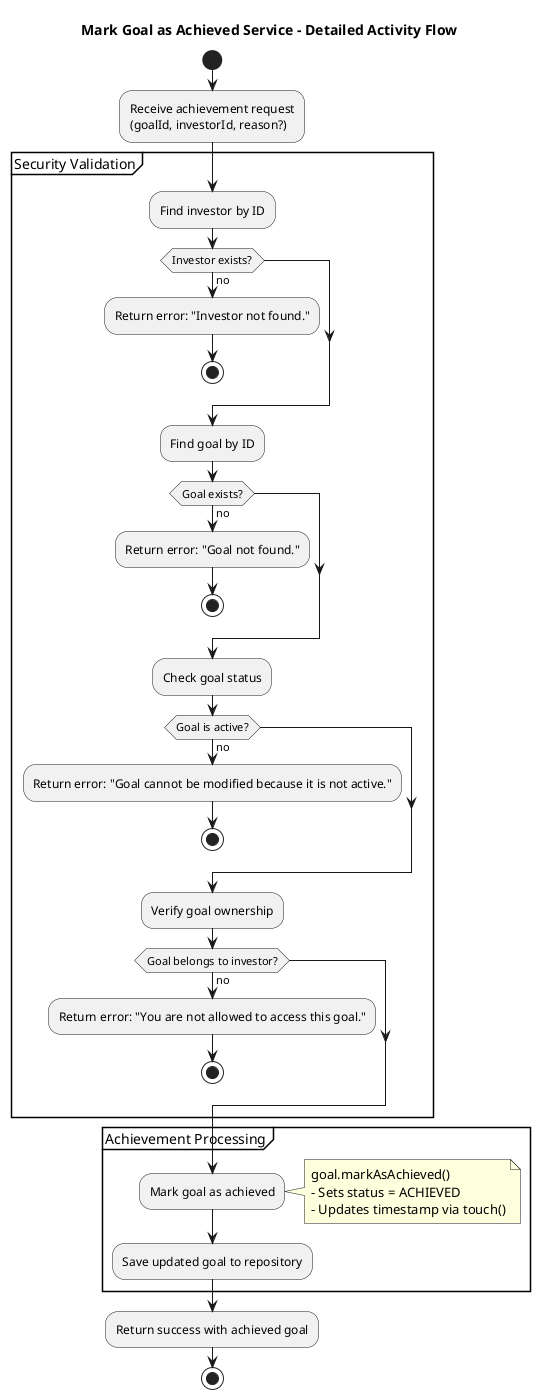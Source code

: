 @startuml Mark Goal as Achieved Service
title Mark Goal as Achieved Service - Detailed Activity Flow

start

:Receive achievement request\n(goalId, investorId, reason?);

partition "Security Validation" {
  :Find investor by ID;
  if (Investor exists?) then (no)
    :Return error: "Investor not found.";
    stop
  endif
  
  :Find goal by ID;
  if (Goal exists?) then (no)
    :Return error: "Goal not found.";
    stop
  endif
  
  :Check goal status;
  if (Goal is active?) then (no)
    :Return error: "Goal cannot be modified because it is not active.";
    stop
  endif
  
  :Verify goal ownership;
  if (Goal belongs to investor?) then (no)
    :Return error: "You are not allowed to access this goal.";
    stop
  endif
}

partition "Achievement Processing" {
  :Mark goal as achieved;
  note right
    goal.markAsAchieved()
    - Sets status = ACHIEVED
    - Updates timestamp via touch()
  end note
  
  :Save updated goal to repository;
}

:Return success with achieved goal;

stop
@enduml